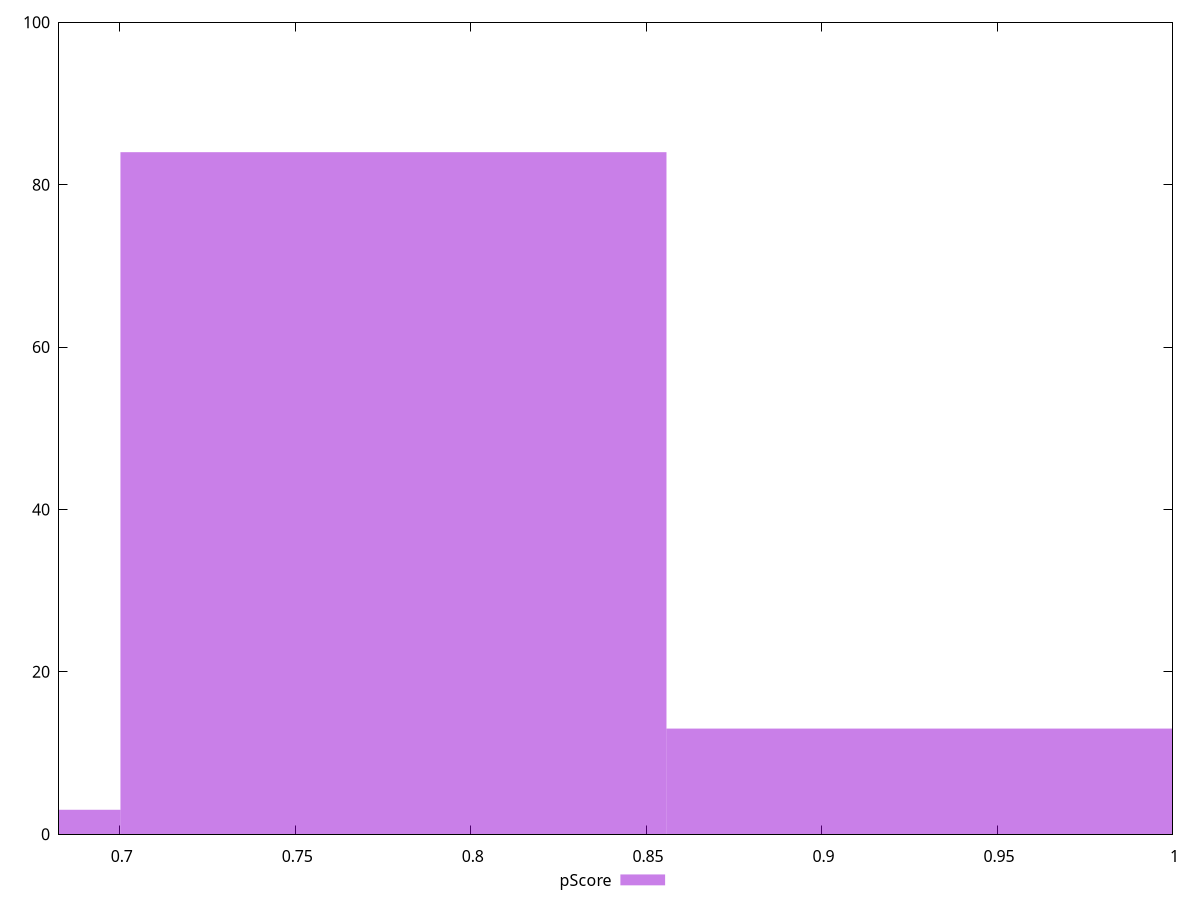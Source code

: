 reset

$pScore <<EOF
0.7780023435243998 84
0.9336028122292797 13
0.6224018748195198 3
EOF

set key outside below
set boxwidth 0.15560046870487995
set xrange [0.682690555555746:1]
set yrange [0:100]
set trange [0:100]
set style fill transparent solid 0.5 noborder
set terminal svg size 640, 490 enhanced background rgb 'white'
set output "report_00015_2021-02-09T16-11-33.973Z/uses-rel-preconnect/samples/pages+cached+noadtech/pScore/histogram.svg"

plot $pScore title "pScore" with boxes

reset
